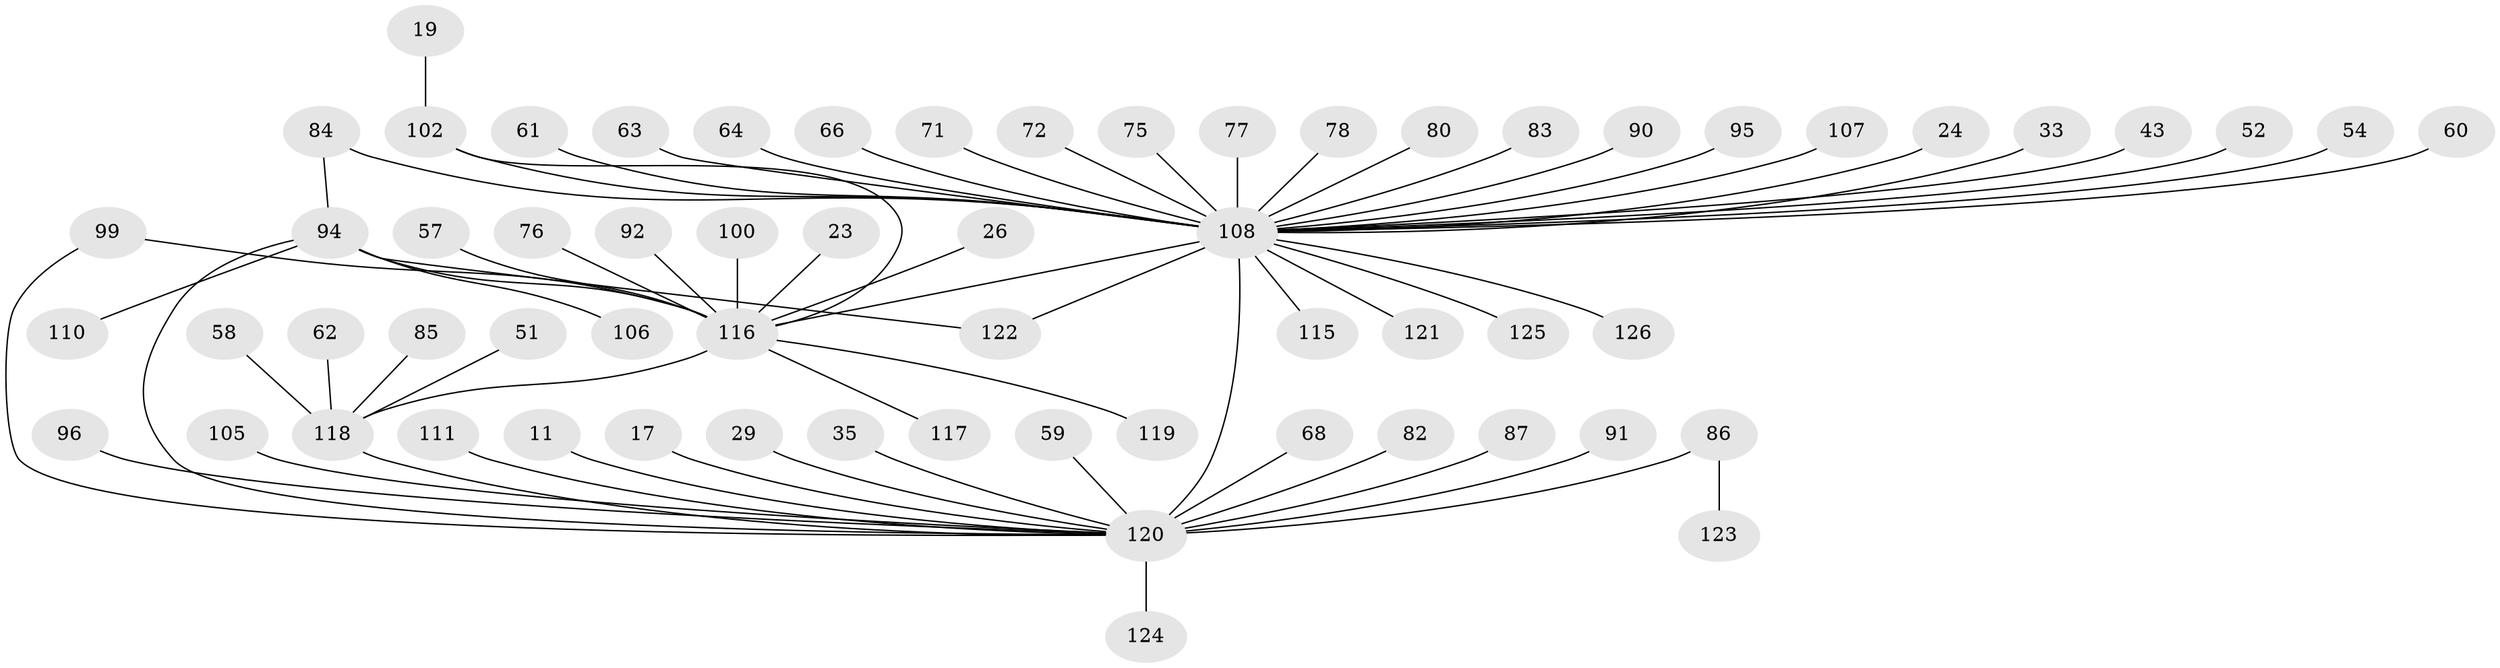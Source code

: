 // original degree distribution, {14: 0.015873015873015872, 1: 0.5714285714285714, 20: 0.007936507936507936, 7: 0.015873015873015872, 15: 0.007936507936507936, 11: 0.007936507936507936, 12: 0.007936507936507936, 3: 0.10317460317460317, 5: 0.007936507936507936, 4: 0.047619047619047616, 2: 0.1746031746031746, 6: 0.031746031746031744}
// Generated by graph-tools (version 1.1) at 2025/46/03/09/25 04:46:59]
// undirected, 63 vertices, 68 edges
graph export_dot {
graph [start="1"]
  node [color=gray90,style=filled];
  11;
  17;
  19;
  23;
  24;
  26;
  29;
  33;
  35;
  43 [super="+20"];
  51;
  52;
  54;
  57;
  58;
  59;
  60 [super="+50"];
  61;
  62;
  63 [super="+56"];
  64;
  66 [super="+18"];
  68;
  71 [super="+65"];
  72;
  75;
  76;
  77;
  78;
  80;
  82;
  83;
  84 [super="+46"];
  85;
  86 [super="+39"];
  87;
  90 [super="+81"];
  91;
  92 [super="+89"];
  94 [super="+74"];
  95;
  96;
  99 [super="+93+98"];
  100;
  102 [super="+12"];
  105;
  106;
  107;
  108 [super="+13+1+2+101+53+3+8+16+22"];
  110;
  111 [super="+21"];
  115;
  116 [super="+27+49+69+112+113+5"];
  117;
  118 [super="+109+97+73"];
  119;
  120 [super="+9+67"];
  121;
  122 [super="+104+114"];
  123;
  124;
  125;
  126 [super="+47+103"];
  11 -- 120;
  17 -- 120;
  19 -- 102;
  23 -- 116;
  24 -- 108;
  26 -- 116;
  29 -- 120;
  33 -- 108;
  35 -- 120;
  43 -- 108;
  51 -- 118;
  52 -- 108;
  54 -- 108;
  57 -- 116;
  58 -- 118;
  59 -- 120;
  60 -- 108;
  61 -- 108;
  62 -- 118;
  63 -- 108;
  64 -- 108;
  66 -- 108;
  68 -- 120;
  71 -- 108;
  72 -- 108;
  75 -- 108;
  76 -- 116;
  77 -- 108;
  78 -- 108;
  80 -- 108;
  82 -- 120 [weight=2];
  83 -- 108;
  84 -- 94;
  84 -- 108;
  85 -- 118;
  86 -- 123;
  86 -- 120 [weight=2];
  87 -- 120;
  90 -- 108;
  91 -- 120;
  92 -- 116;
  94 -- 106;
  94 -- 110;
  94 -- 122;
  94 -- 120;
  94 -- 116 [weight=2];
  95 -- 108;
  96 -- 120;
  99 -- 120;
  99 -- 116;
  100 -- 116;
  102 -- 108 [weight=2];
  102 -- 116;
  105 -- 120;
  107 -- 108;
  108 -- 120 [weight=7];
  108 -- 121;
  108 -- 115;
  108 -- 122;
  108 -- 125;
  108 -- 126;
  108 -- 116 [weight=4];
  111 -- 120;
  116 -- 117;
  116 -- 118 [weight=4];
  116 -- 119;
  118 -- 120 [weight=4];
  120 -- 124;
}
